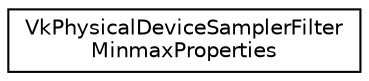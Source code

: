 digraph "Graphical Class Hierarchy"
{
 // LATEX_PDF_SIZE
  edge [fontname="Helvetica",fontsize="10",labelfontname="Helvetica",labelfontsize="10"];
  node [fontname="Helvetica",fontsize="10",shape=record];
  rankdir="LR";
  Node0 [label="VkPhysicalDeviceSamplerFilter\lMinmaxProperties",height=0.2,width=0.4,color="black", fillcolor="white", style="filled",URL="$structVkPhysicalDeviceSamplerFilterMinmaxProperties.html",tooltip=" "];
}
